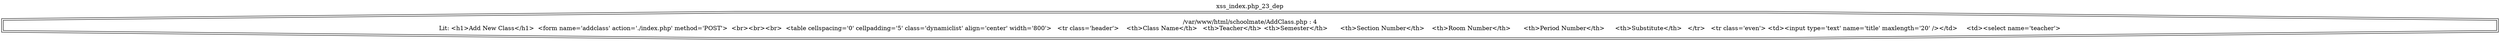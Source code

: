 digraph cfg {
  label="xss_index.php_23_dep";
  labelloc=t;
  n1 [shape=doubleoctagon, label="/var/www/html/schoolmate/AddClass.php : 4\nLit: <h1>Add New Class</h1>  <form name='addclass' action='./index.php' method='POST'>  <br><br><br>  <table cellspacing='0' cellpadding='5' class='dynamiclist' align='center' width='800'>   <tr class='header'>	<th>Class Name</th>	<th>Teacher</th>	<th>Semester</th>	<th>Section Number</th>	<th>Room Number</th>	<th>Period Number</th>	<th>Substitute</th>   </tr>   <tr class='even'>	<td><input type='text' name='title' maxlength='20' /></td>	<td><select name='teacher'>\n"];
}
